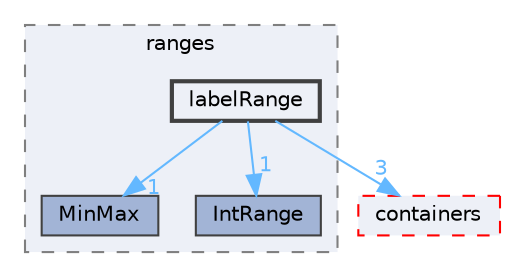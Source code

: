 digraph "src/OpenFOAM/primitives/ranges/labelRange"
{
 // LATEX_PDF_SIZE
  bgcolor="transparent";
  edge [fontname=Helvetica,fontsize=10,labelfontname=Helvetica,labelfontsize=10];
  node [fontname=Helvetica,fontsize=10,shape=box,height=0.2,width=0.4];
  compound=true
  subgraph clusterdir_4c2d2f51554615c82797d0537eafbb2e {
    graph [ bgcolor="#edf0f7", pencolor="grey50", label="ranges", fontname=Helvetica,fontsize=10 style="filled,dashed", URL="dir_4c2d2f51554615c82797d0537eafbb2e.html",tooltip=""]
  dir_043b052f4cb31cc649c1c0f908288acf [label="MinMax", fillcolor="#a2b4d6", color="grey25", style="filled", URL="dir_043b052f4cb31cc649c1c0f908288acf.html",tooltip=""];
  dir_1dbd8611eb9267eca5f9dbd67d739abe [label="IntRange", fillcolor="#a2b4d6", color="grey25", style="filled", URL="dir_1dbd8611eb9267eca5f9dbd67d739abe.html",tooltip=""];
  dir_e722655066e70023bc08c623e8e4908e [label="labelRange", fillcolor="#edf0f7", color="grey25", style="filled,bold", URL="dir_e722655066e70023bc08c623e8e4908e.html",tooltip=""];
  }
  dir_19d0872053bde092be81d7fe3f56cbf7 [label="containers", fillcolor="#edf0f7", color="red", style="filled,dashed", URL="dir_19d0872053bde092be81d7fe3f56cbf7.html",tooltip=""];
  dir_e722655066e70023bc08c623e8e4908e->dir_043b052f4cb31cc649c1c0f908288acf [headlabel="1", labeldistance=1.5 headhref="dir_002062_002400.html" href="dir_002062_002400.html" color="steelblue1" fontcolor="steelblue1"];
  dir_e722655066e70023bc08c623e8e4908e->dir_19d0872053bde092be81d7fe3f56cbf7 [headlabel="3", labeldistance=1.5 headhref="dir_002062_000669.html" href="dir_002062_000669.html" color="steelblue1" fontcolor="steelblue1"];
  dir_e722655066e70023bc08c623e8e4908e->dir_1dbd8611eb9267eca5f9dbd67d739abe [headlabel="1", labeldistance=1.5 headhref="dir_002062_001948.html" href="dir_002062_001948.html" color="steelblue1" fontcolor="steelblue1"];
}
